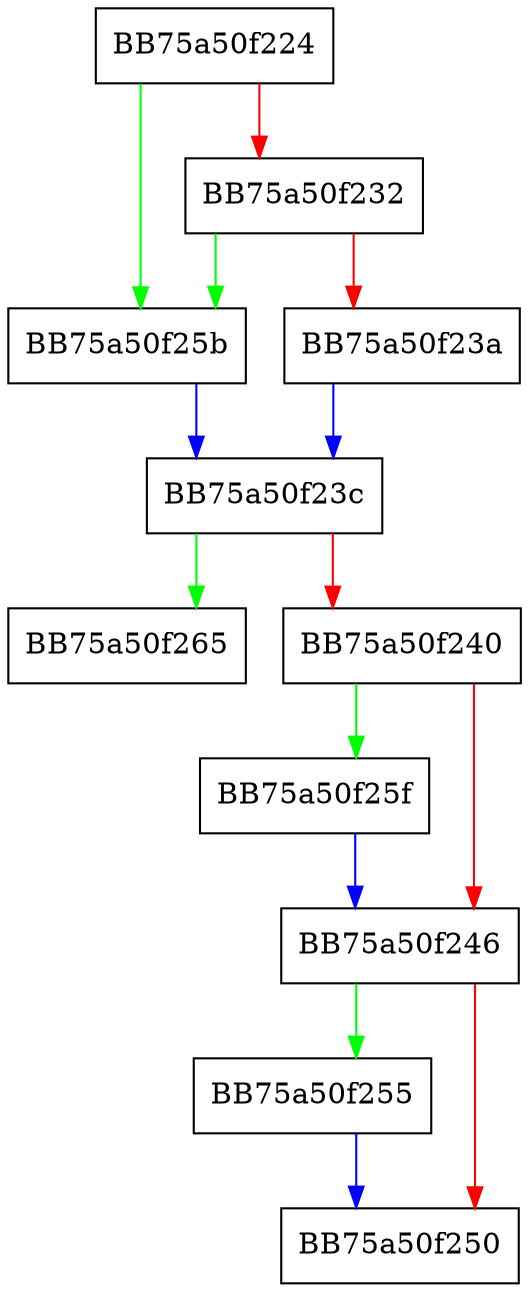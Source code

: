 digraph updateRange {
  node [shape="box"];
  graph [splines=ortho];
  BB75a50f224 -> BB75a50f25b [color="green"];
  BB75a50f224 -> BB75a50f232 [color="red"];
  BB75a50f232 -> BB75a50f25b [color="green"];
  BB75a50f232 -> BB75a50f23a [color="red"];
  BB75a50f23a -> BB75a50f23c [color="blue"];
  BB75a50f23c -> BB75a50f265 [color="green"];
  BB75a50f23c -> BB75a50f240 [color="red"];
  BB75a50f240 -> BB75a50f25f [color="green"];
  BB75a50f240 -> BB75a50f246 [color="red"];
  BB75a50f246 -> BB75a50f255 [color="green"];
  BB75a50f246 -> BB75a50f250 [color="red"];
  BB75a50f255 -> BB75a50f250 [color="blue"];
  BB75a50f25b -> BB75a50f23c [color="blue"];
  BB75a50f25f -> BB75a50f246 [color="blue"];
}